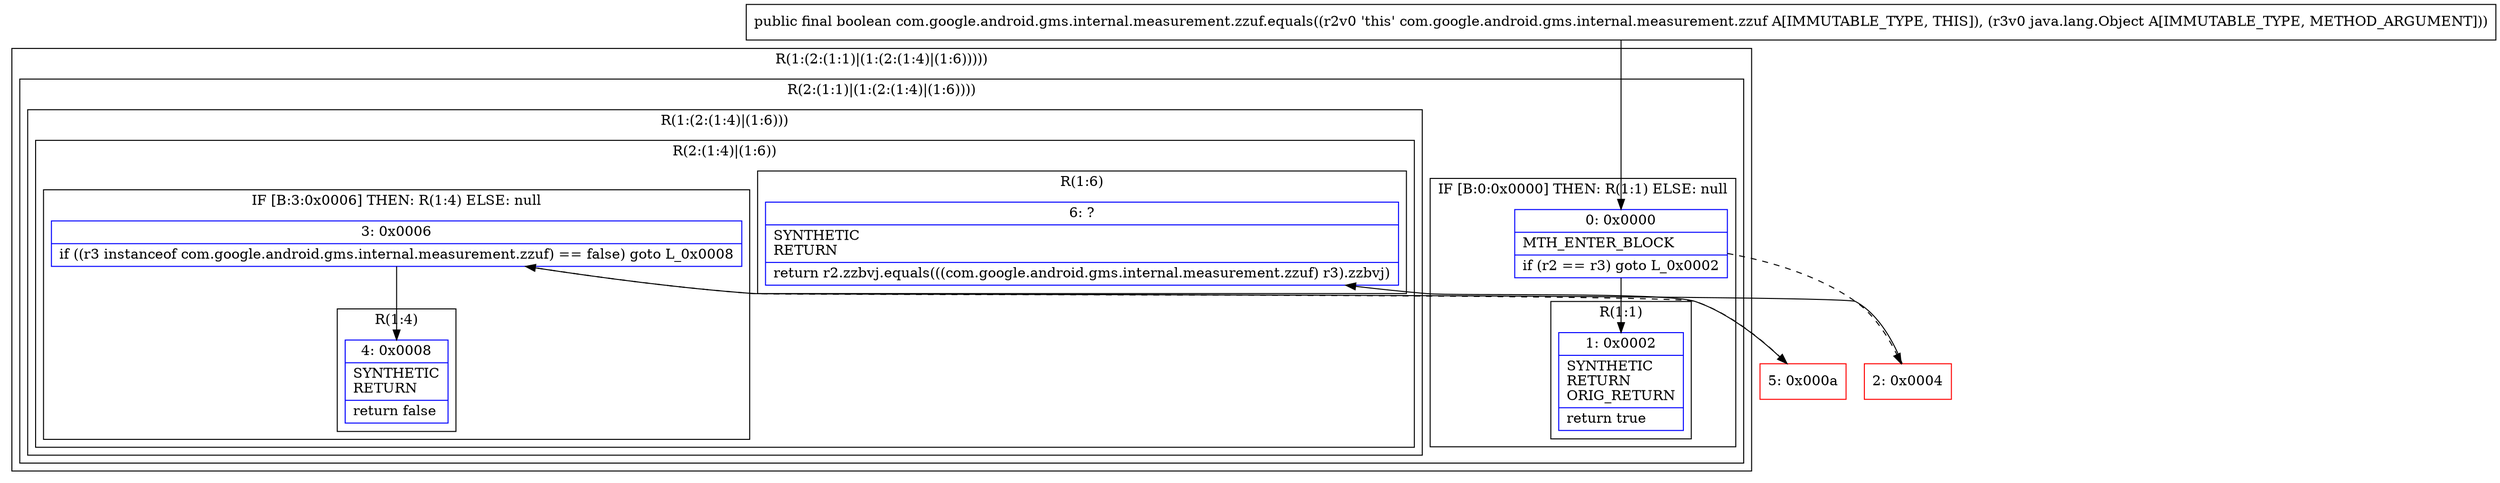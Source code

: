 digraph "CFG forcom.google.android.gms.internal.measurement.zzuf.equals(Ljava\/lang\/Object;)Z" {
subgraph cluster_Region_1576314811 {
label = "R(1:(2:(1:1)|(1:(2:(1:4)|(1:6)))))";
node [shape=record,color=blue];
subgraph cluster_Region_219269221 {
label = "R(2:(1:1)|(1:(2:(1:4)|(1:6))))";
node [shape=record,color=blue];
subgraph cluster_IfRegion_1648602959 {
label = "IF [B:0:0x0000] THEN: R(1:1) ELSE: null";
node [shape=record,color=blue];
Node_0 [shape=record,label="{0\:\ 0x0000|MTH_ENTER_BLOCK\l|if (r2 == r3) goto L_0x0002\l}"];
subgraph cluster_Region_796431168 {
label = "R(1:1)";
node [shape=record,color=blue];
Node_1 [shape=record,label="{1\:\ 0x0002|SYNTHETIC\lRETURN\lORIG_RETURN\l|return true\l}"];
}
}
subgraph cluster_Region_1464414315 {
label = "R(1:(2:(1:4)|(1:6)))";
node [shape=record,color=blue];
subgraph cluster_Region_1419282439 {
label = "R(2:(1:4)|(1:6))";
node [shape=record,color=blue];
subgraph cluster_IfRegion_727612428 {
label = "IF [B:3:0x0006] THEN: R(1:4) ELSE: null";
node [shape=record,color=blue];
Node_3 [shape=record,label="{3\:\ 0x0006|if ((r3 instanceof com.google.android.gms.internal.measurement.zzuf) == false) goto L_0x0008\l}"];
subgraph cluster_Region_1087834292 {
label = "R(1:4)";
node [shape=record,color=blue];
Node_4 [shape=record,label="{4\:\ 0x0008|SYNTHETIC\lRETURN\l|return false\l}"];
}
}
subgraph cluster_Region_1577296557 {
label = "R(1:6)";
node [shape=record,color=blue];
Node_6 [shape=record,label="{6\:\ ?|SYNTHETIC\lRETURN\l|return r2.zzbvj.equals(((com.google.android.gms.internal.measurement.zzuf) r3).zzbvj)\l}"];
}
}
}
}
}
Node_2 [shape=record,color=red,label="{2\:\ 0x0004}"];
Node_5 [shape=record,color=red,label="{5\:\ 0x000a}"];
MethodNode[shape=record,label="{public final boolean com.google.android.gms.internal.measurement.zzuf.equals((r2v0 'this' com.google.android.gms.internal.measurement.zzuf A[IMMUTABLE_TYPE, THIS]), (r3v0 java.lang.Object A[IMMUTABLE_TYPE, METHOD_ARGUMENT])) }"];
MethodNode -> Node_0;
Node_0 -> Node_1;
Node_0 -> Node_2[style=dashed];
Node_3 -> Node_4;
Node_3 -> Node_5[style=dashed];
Node_2 -> Node_3;
Node_5 -> Node_6;
}

